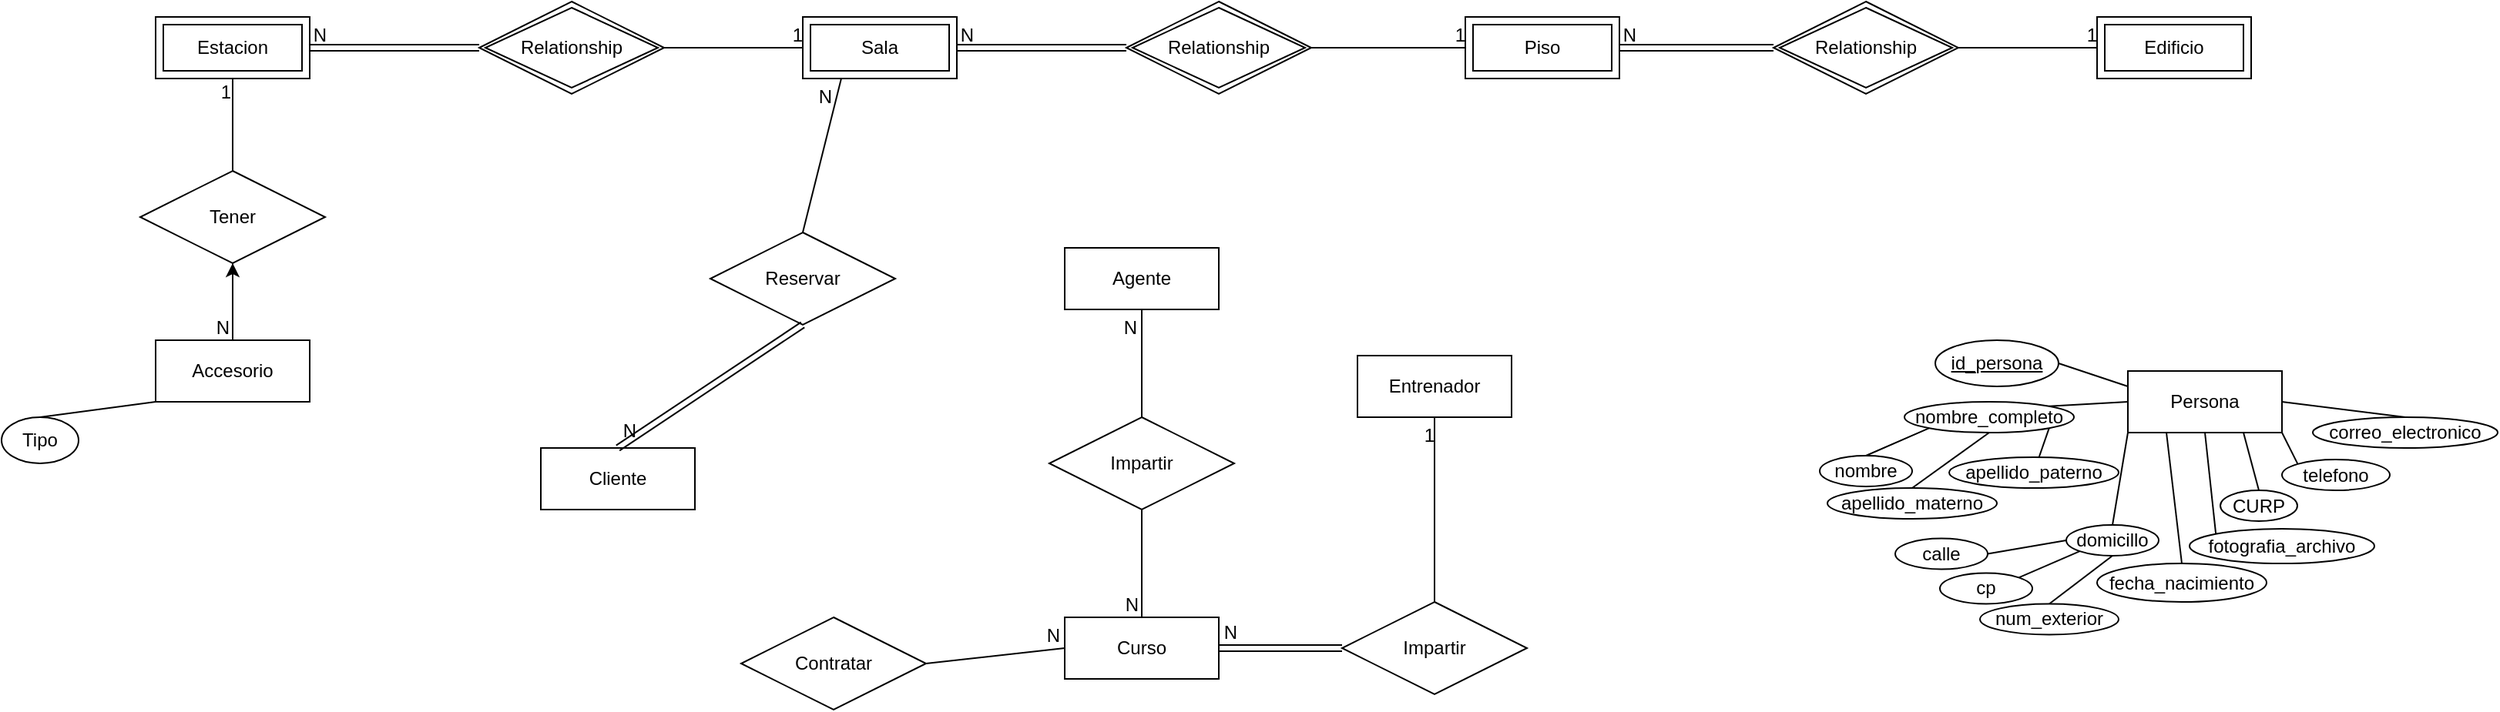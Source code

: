 <mxfile version="20.5.3" type="device"><diagram id="R2lEEEUBdFMjLlhIrx00" name="Page-1"><mxGraphModel dx="874" dy="543" grid="1" gridSize="10" guides="1" tooltips="1" connect="1" arrows="1" fold="1" page="1" pageScale="1" pageWidth="850" pageHeight="1100" math="0" shadow="0" extFonts="Permanent Marker^https://fonts.googleapis.com/css?family=Permanent+Marker"><root><mxCell id="0"/><mxCell id="1" parent="0"/><mxCell id="sEg7_ucqkfpfIKRtz-tE-2" value="Estacion" style="shape=ext;margin=3;double=1;whiteSpace=wrap;html=1;align=center;" vertex="1" parent="1"><mxGeometry x="130" y="80" width="100" height="40" as="geometry"/></mxCell><mxCell id="sEg7_ucqkfpfIKRtz-tE-3" value="Relationship" style="shape=rhombus;double=1;perimeter=rhombusPerimeter;whiteSpace=wrap;html=1;align=center;" vertex="1" parent="1"><mxGeometry x="340" y="70" width="120" height="60" as="geometry"/></mxCell><mxCell id="sEg7_ucqkfpfIKRtz-tE-4" value="Sala" style="shape=ext;margin=3;double=1;whiteSpace=wrap;html=1;align=center;" vertex="1" parent="1"><mxGeometry x="550" y="80" width="100" height="40" as="geometry"/></mxCell><mxCell id="sEg7_ucqkfpfIKRtz-tE-5" value="Relationship" style="shape=rhombus;double=1;perimeter=rhombusPerimeter;whiteSpace=wrap;html=1;align=center;" vertex="1" parent="1"><mxGeometry x="760" y="70" width="120" height="60" as="geometry"/></mxCell><mxCell id="sEg7_ucqkfpfIKRtz-tE-6" value="Piso" style="shape=ext;margin=3;double=1;whiteSpace=wrap;html=1;align=center;" vertex="1" parent="1"><mxGeometry x="980" y="80" width="100" height="40" as="geometry"/></mxCell><mxCell id="sEg7_ucqkfpfIKRtz-tE-7" value="Relationship" style="shape=rhombus;double=1;perimeter=rhombusPerimeter;whiteSpace=wrap;html=1;align=center;" vertex="1" parent="1"><mxGeometry x="1180" y="70" width="120" height="60" as="geometry"/></mxCell><mxCell id="sEg7_ucqkfpfIKRtz-tE-8" value="Edificio" style="shape=ext;margin=3;double=1;whiteSpace=wrap;html=1;align=center;" vertex="1" parent="1"><mxGeometry x="1390" y="80" width="100" height="40" as="geometry"/></mxCell><mxCell id="sEg7_ucqkfpfIKRtz-tE-9" value="Entrenador" style="whiteSpace=wrap;html=1;align=center;" vertex="1" parent="1"><mxGeometry x="910" y="300" width="100" height="40" as="geometry"/></mxCell><mxCell id="sEg7_ucqkfpfIKRtz-tE-16" value="" style="endArrow=none;html=1;rounded=0;exitX=1;exitY=0.5;exitDx=0;exitDy=0;entryX=0;entryY=0.5;entryDx=0;entryDy=0;" edge="1" parent="1" source="sEg7_ucqkfpfIKRtz-tE-7" target="sEg7_ucqkfpfIKRtz-tE-8"><mxGeometry relative="1" as="geometry"><mxPoint x="1180" y="260" as="sourcePoint"/><mxPoint x="1340" y="260" as="targetPoint"/></mxGeometry></mxCell><mxCell id="sEg7_ucqkfpfIKRtz-tE-17" value="1" style="resizable=0;html=1;align=right;verticalAlign=bottom;" connectable="0" vertex="1" parent="sEg7_ucqkfpfIKRtz-tE-16"><mxGeometry x="1" relative="1" as="geometry"/></mxCell><mxCell id="sEg7_ucqkfpfIKRtz-tE-18" value="" style="shape=link;html=1;rounded=0;entryX=1;entryY=0.5;entryDx=0;entryDy=0;exitX=0;exitY=0.5;exitDx=0;exitDy=0;" edge="1" parent="1" source="sEg7_ucqkfpfIKRtz-tE-7" target="sEg7_ucqkfpfIKRtz-tE-6"><mxGeometry relative="1" as="geometry"><mxPoint x="1180" y="260" as="sourcePoint"/><mxPoint x="1340" y="260" as="targetPoint"/></mxGeometry></mxCell><mxCell id="sEg7_ucqkfpfIKRtz-tE-19" value="N" style="resizable=0;html=1;align=right;verticalAlign=bottom;" connectable="0" vertex="1" parent="sEg7_ucqkfpfIKRtz-tE-18"><mxGeometry x="1" relative="1" as="geometry"><mxPoint x="11" as="offset"/></mxGeometry></mxCell><mxCell id="sEg7_ucqkfpfIKRtz-tE-20" value="" style="shape=link;html=1;rounded=0;entryX=1;entryY=0.5;entryDx=0;entryDy=0;exitX=0;exitY=0.5;exitDx=0;exitDy=0;" edge="1" parent="1" source="sEg7_ucqkfpfIKRtz-tE-5" target="sEg7_ucqkfpfIKRtz-tE-4"><mxGeometry relative="1" as="geometry"><mxPoint x="780.0" y="129.26" as="sourcePoint"/><mxPoint x="680.0" y="129.26" as="targetPoint"/></mxGeometry></mxCell><mxCell id="sEg7_ucqkfpfIKRtz-tE-21" value="N" style="resizable=0;html=1;align=right;verticalAlign=bottom;" connectable="0" vertex="1" parent="sEg7_ucqkfpfIKRtz-tE-20"><mxGeometry x="1" relative="1" as="geometry"><mxPoint x="11" as="offset"/></mxGeometry></mxCell><mxCell id="sEg7_ucqkfpfIKRtz-tE-22" value="" style="shape=link;html=1;rounded=0;entryX=1;entryY=0.5;entryDx=0;entryDy=0;" edge="1" parent="1" source="sEg7_ucqkfpfIKRtz-tE-3" target="sEg7_ucqkfpfIKRtz-tE-2"><mxGeometry relative="1" as="geometry"><mxPoint x="340" y="150" as="sourcePoint"/><mxPoint x="230" y="150" as="targetPoint"/></mxGeometry></mxCell><mxCell id="sEg7_ucqkfpfIKRtz-tE-23" value="N" style="resizable=0;html=1;align=right;verticalAlign=bottom;" connectable="0" vertex="1" parent="sEg7_ucqkfpfIKRtz-tE-22"><mxGeometry x="1" relative="1" as="geometry"><mxPoint x="11" as="offset"/></mxGeometry></mxCell><mxCell id="sEg7_ucqkfpfIKRtz-tE-24" value="" style="endArrow=none;html=1;rounded=0;exitX=1;exitY=0.5;exitDx=0;exitDy=0;entryX=0;entryY=0.5;entryDx=0;entryDy=0;" edge="1" parent="1" source="sEg7_ucqkfpfIKRtz-tE-5" target="sEg7_ucqkfpfIKRtz-tE-6"><mxGeometry relative="1" as="geometry"><mxPoint x="880.0" y="130" as="sourcePoint"/><mxPoint x="970" y="130" as="targetPoint"/></mxGeometry></mxCell><mxCell id="sEg7_ucqkfpfIKRtz-tE-25" value="1" style="resizable=0;html=1;align=right;verticalAlign=bottom;" connectable="0" vertex="1" parent="sEg7_ucqkfpfIKRtz-tE-24"><mxGeometry x="1" relative="1" as="geometry"/></mxCell><mxCell id="sEg7_ucqkfpfIKRtz-tE-26" value="" style="endArrow=none;html=1;rounded=0;exitX=1;exitY=0.5;exitDx=0;exitDy=0;entryX=0;entryY=0.5;entryDx=0;entryDy=0;" edge="1" parent="1" source="sEg7_ucqkfpfIKRtz-tE-3" target="sEg7_ucqkfpfIKRtz-tE-4"><mxGeometry relative="1" as="geometry"><mxPoint x="430" y="170" as="sourcePoint"/><mxPoint x="530" y="170" as="targetPoint"/></mxGeometry></mxCell><mxCell id="sEg7_ucqkfpfIKRtz-tE-27" value="1" style="resizable=0;html=1;align=right;verticalAlign=bottom;direction=south;" connectable="0" vertex="1" parent="sEg7_ucqkfpfIKRtz-tE-26"><mxGeometry x="1" relative="1" as="geometry"/></mxCell><mxCell id="sEg7_ucqkfpfIKRtz-tE-28" value="Agente" style="whiteSpace=wrap;html=1;align=center;" vertex="1" parent="1"><mxGeometry x="720" y="230" width="100" height="40" as="geometry"/></mxCell><mxCell id="sEg7_ucqkfpfIKRtz-tE-29" value="Curso" style="whiteSpace=wrap;html=1;align=center;" vertex="1" parent="1"><mxGeometry x="720" y="470" width="100" height="40" as="geometry"/></mxCell><mxCell id="sEg7_ucqkfpfIKRtz-tE-30" value="Cliente" style="whiteSpace=wrap;html=1;align=center;" vertex="1" parent="1"><mxGeometry x="380" y="360" width="100" height="40" as="geometry"/></mxCell><mxCell id="sEg7_ucqkfpfIKRtz-tE-52" value="" style="edgeStyle=orthogonalEdgeStyle;rounded=0;orthogonalLoop=1;jettySize=auto;html=1;" edge="1" parent="1" source="sEg7_ucqkfpfIKRtz-tE-31" target="sEg7_ucqkfpfIKRtz-tE-39"><mxGeometry relative="1" as="geometry"/></mxCell><mxCell id="sEg7_ucqkfpfIKRtz-tE-31" value="Accesorio" style="whiteSpace=wrap;html=1;align=center;" vertex="1" parent="1"><mxGeometry x="130" y="290" width="100" height="40" as="geometry"/></mxCell><mxCell id="sEg7_ucqkfpfIKRtz-tE-32" value="Impartir" style="shape=rhombus;perimeter=rhombusPerimeter;whiteSpace=wrap;html=1;align=center;" vertex="1" parent="1"><mxGeometry x="900" y="460" width="120" height="60" as="geometry"/></mxCell><mxCell id="sEg7_ucqkfpfIKRtz-tE-35" value="" style="shape=link;html=1;rounded=0;entryX=1;entryY=0.5;entryDx=0;entryDy=0;exitX=0;exitY=0.5;exitDx=0;exitDy=0;" edge="1" parent="1" source="sEg7_ucqkfpfIKRtz-tE-32" target="sEg7_ucqkfpfIKRtz-tE-29"><mxGeometry relative="1" as="geometry"><mxPoint x="640" y="540" as="sourcePoint"/><mxPoint x="670" y="460" as="targetPoint"/></mxGeometry></mxCell><mxCell id="sEg7_ucqkfpfIKRtz-tE-36" value="N" style="resizable=0;html=1;align=right;verticalAlign=bottom;" connectable="0" vertex="1" parent="sEg7_ucqkfpfIKRtz-tE-35"><mxGeometry x="1" relative="1" as="geometry"><mxPoint x="12" y="-2" as="offset"/></mxGeometry></mxCell><mxCell id="sEg7_ucqkfpfIKRtz-tE-37" value="" style="endArrow=none;html=1;rounded=0;entryX=0.5;entryY=1;entryDx=0;entryDy=0;exitX=0.5;exitY=0;exitDx=0;exitDy=0;" edge="1" parent="1" source="sEg7_ucqkfpfIKRtz-tE-32" target="sEg7_ucqkfpfIKRtz-tE-9"><mxGeometry relative="1" as="geometry"><mxPoint x="1000" y="420" as="sourcePoint"/><mxPoint x="1110" y="460" as="targetPoint"/></mxGeometry></mxCell><mxCell id="sEg7_ucqkfpfIKRtz-tE-38" value="1" style="resizable=0;html=1;align=right;verticalAlign=bottom;" connectable="0" vertex="1" parent="sEg7_ucqkfpfIKRtz-tE-37"><mxGeometry x="1" relative="1" as="geometry"><mxPoint y="20" as="offset"/></mxGeometry></mxCell><mxCell id="sEg7_ucqkfpfIKRtz-tE-39" value="Tener" style="shape=rhombus;perimeter=rhombusPerimeter;whiteSpace=wrap;html=1;align=center;" vertex="1" parent="1"><mxGeometry x="120" y="180" width="120" height="60" as="geometry"/></mxCell><mxCell id="sEg7_ucqkfpfIKRtz-tE-42" value="" style="endArrow=none;html=1;rounded=0;exitX=0.5;exitY=1;exitDx=0;exitDy=0;entryX=0.5;entryY=0;entryDx=0;entryDy=0;" edge="1" parent="1" source="sEg7_ucqkfpfIKRtz-tE-39" target="sEg7_ucqkfpfIKRtz-tE-31"><mxGeometry relative="1" as="geometry"><mxPoint x="240" y="300" as="sourcePoint"/><mxPoint x="400" y="300" as="targetPoint"/></mxGeometry></mxCell><mxCell id="sEg7_ucqkfpfIKRtz-tE-43" value="N" style="resizable=0;html=1;align=right;verticalAlign=bottom;" connectable="0" vertex="1" parent="sEg7_ucqkfpfIKRtz-tE-42"><mxGeometry x="1" relative="1" as="geometry"><mxPoint x="-2" as="offset"/></mxGeometry></mxCell><mxCell id="sEg7_ucqkfpfIKRtz-tE-44" value="" style="endArrow=none;html=1;rounded=0;exitX=0.5;exitY=0;exitDx=0;exitDy=0;entryX=0.5;entryY=1;entryDx=0;entryDy=0;" edge="1" parent="1" source="sEg7_ucqkfpfIKRtz-tE-39" target="sEg7_ucqkfpfIKRtz-tE-2"><mxGeometry relative="1" as="geometry"><mxPoint x="240" y="300" as="sourcePoint"/><mxPoint x="400" y="300" as="targetPoint"/></mxGeometry></mxCell><mxCell id="sEg7_ucqkfpfIKRtz-tE-45" value="1" style="resizable=0;html=1;align=right;verticalAlign=bottom;" connectable="0" vertex="1" parent="sEg7_ucqkfpfIKRtz-tE-44"><mxGeometry x="1" relative="1" as="geometry"><mxPoint x="-1" y="17" as="offset"/></mxGeometry></mxCell><mxCell id="sEg7_ucqkfpfIKRtz-tE-46" value="Impartir" style="shape=rhombus;perimeter=rhombusPerimeter;whiteSpace=wrap;html=1;align=center;" vertex="1" parent="1"><mxGeometry x="710" y="340" width="120" height="60" as="geometry"/></mxCell><mxCell id="sEg7_ucqkfpfIKRtz-tE-47" value="" style="endArrow=none;html=1;rounded=0;exitX=0.5;exitY=0;exitDx=0;exitDy=0;entryX=0.5;entryY=1;entryDx=0;entryDy=0;" edge="1" parent="1" source="sEg7_ucqkfpfIKRtz-tE-46" target="sEg7_ucqkfpfIKRtz-tE-28"><mxGeometry relative="1" as="geometry"><mxPoint x="830" y="420" as="sourcePoint"/><mxPoint x="990" y="420" as="targetPoint"/></mxGeometry></mxCell><mxCell id="sEg7_ucqkfpfIKRtz-tE-48" value="N" style="resizable=0;html=1;align=right;verticalAlign=bottom;" connectable="0" vertex="1" parent="sEg7_ucqkfpfIKRtz-tE-47"><mxGeometry x="1" relative="1" as="geometry"><mxPoint x="-3" y="20" as="offset"/></mxGeometry></mxCell><mxCell id="sEg7_ucqkfpfIKRtz-tE-49" value="" style="endArrow=none;html=1;rounded=0;exitX=0.5;exitY=1;exitDx=0;exitDy=0;entryX=0.5;entryY=0;entryDx=0;entryDy=0;" edge="1" parent="1" source="sEg7_ucqkfpfIKRtz-tE-46" target="sEg7_ucqkfpfIKRtz-tE-29"><mxGeometry relative="1" as="geometry"><mxPoint x="580" y="480" as="sourcePoint"/><mxPoint x="760" y="420" as="targetPoint"/></mxGeometry></mxCell><mxCell id="sEg7_ucqkfpfIKRtz-tE-50" value="N" style="resizable=0;html=1;align=right;verticalAlign=bottom;" connectable="0" vertex="1" parent="sEg7_ucqkfpfIKRtz-tE-49"><mxGeometry x="1" relative="1" as="geometry"><mxPoint x="-2" as="offset"/></mxGeometry></mxCell><mxCell id="sEg7_ucqkfpfIKRtz-tE-53" value="Reservar" style="shape=rhombus;perimeter=rhombusPerimeter;whiteSpace=wrap;html=1;align=center;" vertex="1" parent="1"><mxGeometry x="490" y="220" width="120" height="60" as="geometry"/></mxCell><mxCell id="sEg7_ucqkfpfIKRtz-tE-54" value="" style="endArrow=none;html=1;rounded=0;exitX=0.5;exitY=0;exitDx=0;exitDy=0;entryX=0.25;entryY=1;entryDx=0;entryDy=0;" edge="1" parent="1" source="sEg7_ucqkfpfIKRtz-tE-53" target="sEg7_ucqkfpfIKRtz-tE-4"><mxGeometry relative="1" as="geometry"><mxPoint x="630" y="210" as="sourcePoint"/><mxPoint x="630" y="140" as="targetPoint"/></mxGeometry></mxCell><mxCell id="sEg7_ucqkfpfIKRtz-tE-55" value="N" style="resizable=0;html=1;align=right;verticalAlign=bottom;" connectable="0" vertex="1" parent="sEg7_ucqkfpfIKRtz-tE-54"><mxGeometry x="1" relative="1" as="geometry"><mxPoint x="-5" y="20" as="offset"/></mxGeometry></mxCell><mxCell id="sEg7_ucqkfpfIKRtz-tE-56" value="" style="shape=link;html=1;rounded=0;entryX=0.5;entryY=0;entryDx=0;entryDy=0;exitX=0.5;exitY=1;exitDx=0;exitDy=0;" edge="1" parent="1" source="sEg7_ucqkfpfIKRtz-tE-53" target="sEg7_ucqkfpfIKRtz-tE-30"><mxGeometry relative="1" as="geometry"><mxPoint x="510" y="330" as="sourcePoint"/><mxPoint x="430" y="330" as="targetPoint"/></mxGeometry></mxCell><mxCell id="sEg7_ucqkfpfIKRtz-tE-57" value="N" style="resizable=0;html=1;align=right;verticalAlign=bottom;" connectable="0" vertex="1" parent="sEg7_ucqkfpfIKRtz-tE-56"><mxGeometry x="1" relative="1" as="geometry"><mxPoint x="12" y="-2" as="offset"/></mxGeometry></mxCell><mxCell id="sEg7_ucqkfpfIKRtz-tE-58" value="Tipo" style="ellipse;whiteSpace=wrap;html=1;align=center;" vertex="1" parent="1"><mxGeometry x="30" y="340" width="50" height="30" as="geometry"/></mxCell><mxCell id="sEg7_ucqkfpfIKRtz-tE-59" value="" style="endArrow=none;html=1;rounded=0;exitX=0.5;exitY=0;exitDx=0;exitDy=0;entryX=0;entryY=1;entryDx=0;entryDy=0;" edge="1" parent="1" source="sEg7_ucqkfpfIKRtz-tE-58" target="sEg7_ucqkfpfIKRtz-tE-31"><mxGeometry relative="1" as="geometry"><mxPoint x="60" y="250" as="sourcePoint"/><mxPoint x="220" y="250" as="targetPoint"/></mxGeometry></mxCell><mxCell id="sEg7_ucqkfpfIKRtz-tE-60" value="Contratar" style="shape=rhombus;perimeter=rhombusPerimeter;whiteSpace=wrap;html=1;align=center;" vertex="1" parent="1"><mxGeometry x="510" y="470" width="120" height="60" as="geometry"/></mxCell><mxCell id="sEg7_ucqkfpfIKRtz-tE-61" value="" style="endArrow=none;html=1;rounded=0;exitX=1;exitY=0.5;exitDx=0;exitDy=0;entryX=0;entryY=0.5;entryDx=0;entryDy=0;" edge="1" parent="1" source="sEg7_ucqkfpfIKRtz-tE-60" target="sEg7_ucqkfpfIKRtz-tE-29"><mxGeometry relative="1" as="geometry"><mxPoint x="810" y="270" as="sourcePoint"/><mxPoint x="970" y="270" as="targetPoint"/></mxGeometry></mxCell><mxCell id="sEg7_ucqkfpfIKRtz-tE-62" value="N" style="resizable=0;html=1;align=right;verticalAlign=bottom;" connectable="0" vertex="1" parent="sEg7_ucqkfpfIKRtz-tE-61"><mxGeometry x="1" relative="1" as="geometry"><mxPoint x="-2" as="offset"/></mxGeometry></mxCell><mxCell id="sEg7_ucqkfpfIKRtz-tE-65" value="Persona" style="whiteSpace=wrap;html=1;align=center;" vertex="1" parent="1"><mxGeometry x="1410" y="310" width="100" height="40" as="geometry"/></mxCell><mxCell id="sEg7_ucqkfpfIKRtz-tE-66" value="id_persona" style="ellipse;whiteSpace=wrap;html=1;align=center;fontStyle=4;" vertex="1" parent="1"><mxGeometry x="1285" y="290" width="80" height="30" as="geometry"/></mxCell><mxCell id="sEg7_ucqkfpfIKRtz-tE-72" value="nombre" style="ellipse;whiteSpace=wrap;html=1;align=center;" vertex="1" parent="1"><mxGeometry x="1210" y="365" width="60" height="20" as="geometry"/></mxCell><mxCell id="sEg7_ucqkfpfIKRtz-tE-73" value="apellido_materno" style="ellipse;whiteSpace=wrap;html=1;align=center;" vertex="1" parent="1"><mxGeometry x="1215" y="386" width="110" height="20" as="geometry"/></mxCell><mxCell id="sEg7_ucqkfpfIKRtz-tE-74" value="apellido_paterno" style="ellipse;whiteSpace=wrap;html=1;align=center;" vertex="1" parent="1"><mxGeometry x="1294" y="366" width="110" height="20" as="geometry"/></mxCell><mxCell id="sEg7_ucqkfpfIKRtz-tE-75" value="fecha_nacimiento" style="ellipse;whiteSpace=wrap;html=1;align=center;" vertex="1" parent="1"><mxGeometry x="1390" y="435" width="110" height="25" as="geometry"/></mxCell><mxCell id="sEg7_ucqkfpfIKRtz-tE-76" value="domicillo" style="ellipse;whiteSpace=wrap;html=1;align=center;" vertex="1" parent="1"><mxGeometry x="1370" y="410" width="60" height="20" as="geometry"/></mxCell><mxCell id="sEg7_ucqkfpfIKRtz-tE-78" value="CURP" style="ellipse;whiteSpace=wrap;html=1;align=center;" vertex="1" parent="1"><mxGeometry x="1470" y="387.5" width="50" height="20" as="geometry"/></mxCell><mxCell id="sEg7_ucqkfpfIKRtz-tE-79" value="fotografia_archivo" style="ellipse;whiteSpace=wrap;html=1;align=center;" vertex="1" parent="1"><mxGeometry x="1450" y="412.5" width="120" height="22.5" as="geometry"/></mxCell><mxCell id="sEg7_ucqkfpfIKRtz-tE-80" value="telefono" style="ellipse;whiteSpace=wrap;html=1;align=center;" vertex="1" parent="1"><mxGeometry x="1510" y="367.5" width="70" height="20" as="geometry"/></mxCell><mxCell id="sEg7_ucqkfpfIKRtz-tE-81" value="correo_electronico" style="ellipse;whiteSpace=wrap;html=1;align=center;" vertex="1" parent="1"><mxGeometry x="1530" y="340" width="120" height="20" as="geometry"/></mxCell><mxCell id="sEg7_ucqkfpfIKRtz-tE-82" value="calle" style="ellipse;whiteSpace=wrap;html=1;align=center;" vertex="1" parent="1"><mxGeometry x="1259" y="418.75" width="60" height="20" as="geometry"/></mxCell><mxCell id="sEg7_ucqkfpfIKRtz-tE-83" value="cp" style="ellipse;whiteSpace=wrap;html=1;align=center;" vertex="1" parent="1"><mxGeometry x="1288" y="441.25" width="60" height="20" as="geometry"/></mxCell><mxCell id="sEg7_ucqkfpfIKRtz-tE-84" value="num_exterior" style="ellipse;whiteSpace=wrap;html=1;align=center;" vertex="1" parent="1"><mxGeometry x="1314" y="461.25" width="90" height="20" as="geometry"/></mxCell><mxCell id="sEg7_ucqkfpfIKRtz-tE-86" value="nombre_completo" style="ellipse;whiteSpace=wrap;html=1;align=center;" vertex="1" parent="1"><mxGeometry x="1265" y="330" width="110" height="20" as="geometry"/></mxCell><mxCell id="sEg7_ucqkfpfIKRtz-tE-87" style="edgeStyle=orthogonalEdgeStyle;rounded=0;orthogonalLoop=1;jettySize=auto;html=1;exitX=0.5;exitY=1;exitDx=0;exitDy=0;" edge="1" parent="1" source="sEg7_ucqkfpfIKRtz-tE-86" target="sEg7_ucqkfpfIKRtz-tE-86"><mxGeometry relative="1" as="geometry"/></mxCell><mxCell id="sEg7_ucqkfpfIKRtz-tE-88" value="" style="endArrow=none;html=1;rounded=0;exitX=0;exitY=0.25;exitDx=0;exitDy=0;entryX=1;entryY=0.5;entryDx=0;entryDy=0;" edge="1" parent="1" source="sEg7_ucqkfpfIKRtz-tE-65" target="sEg7_ucqkfpfIKRtz-tE-66"><mxGeometry relative="1" as="geometry"><mxPoint x="1400" y="510" as="sourcePoint"/><mxPoint x="1560" y="510" as="targetPoint"/></mxGeometry></mxCell><mxCell id="sEg7_ucqkfpfIKRtz-tE-89" value="" style="endArrow=none;html=1;rounded=0;exitX=0;exitY=0.5;exitDx=0;exitDy=0;entryX=1;entryY=0;entryDx=0;entryDy=0;" edge="1" parent="1" source="sEg7_ucqkfpfIKRtz-tE-65" target="sEg7_ucqkfpfIKRtz-tE-86"><mxGeometry relative="1" as="geometry"><mxPoint x="1420" y="330" as="sourcePoint"/><mxPoint x="1380" y="330" as="targetPoint"/></mxGeometry></mxCell><mxCell id="sEg7_ucqkfpfIKRtz-tE-90" value="" style="endArrow=none;html=1;rounded=0;exitX=0;exitY=1;exitDx=0;exitDy=0;entryX=0.5;entryY=0;entryDx=0;entryDy=0;" edge="1" parent="1" source="sEg7_ucqkfpfIKRtz-tE-86" target="sEg7_ucqkfpfIKRtz-tE-72"><mxGeometry relative="1" as="geometry"><mxPoint x="1425" y="325" as="sourcePoint"/><mxPoint x="1385" y="325" as="targetPoint"/></mxGeometry></mxCell><mxCell id="sEg7_ucqkfpfIKRtz-tE-91" value="" style="endArrow=none;html=1;rounded=0;exitX=0.25;exitY=1;exitDx=0;exitDy=0;entryX=0.5;entryY=0;entryDx=0;entryDy=0;" edge="1" parent="1" source="sEg7_ucqkfpfIKRtz-tE-65" target="sEg7_ucqkfpfIKRtz-tE-75"><mxGeometry relative="1" as="geometry"><mxPoint x="1440" y="400" as="sourcePoint"/><mxPoint x="1470" y="390" as="targetPoint"/></mxGeometry></mxCell><mxCell id="sEg7_ucqkfpfIKRtz-tE-92" value="" style="endArrow=none;html=1;rounded=0;exitX=0;exitY=1;exitDx=0;exitDy=0;entryX=0.5;entryY=0;entryDx=0;entryDy=0;" edge="1" parent="1" source="sEg7_ucqkfpfIKRtz-tE-65" target="sEg7_ucqkfpfIKRtz-tE-76"><mxGeometry relative="1" as="geometry"><mxPoint x="1450" y="360" as="sourcePoint"/><mxPoint x="1410" y="360" as="targetPoint"/></mxGeometry></mxCell><mxCell id="sEg7_ucqkfpfIKRtz-tE-93" value="" style="endArrow=none;html=1;rounded=0;exitX=0.5;exitY=1;exitDx=0;exitDy=0;entryX=0.5;entryY=0;entryDx=0;entryDy=0;" edge="1" parent="1" source="sEg7_ucqkfpfIKRtz-tE-86" target="sEg7_ucqkfpfIKRtz-tE-73"><mxGeometry relative="1" as="geometry"><mxPoint x="1290.614" y="356.98" as="sourcePoint"/><mxPoint x="1265" y="375" as="targetPoint"/></mxGeometry></mxCell><mxCell id="sEg7_ucqkfpfIKRtz-tE-94" value="" style="endArrow=none;html=1;rounded=0;exitX=1;exitY=1;exitDx=0;exitDy=0;" edge="1" parent="1" source="sEg7_ucqkfpfIKRtz-tE-86" target="sEg7_ucqkfpfIKRtz-tE-74"><mxGeometry relative="1" as="geometry"><mxPoint x="1300.614" y="366.98" as="sourcePoint"/><mxPoint x="1275" y="385" as="targetPoint"/></mxGeometry></mxCell><mxCell id="sEg7_ucqkfpfIKRtz-tE-95" value="" style="endArrow=none;html=1;rounded=0;exitX=0;exitY=0.5;exitDx=0;exitDy=0;entryX=1;entryY=0.5;entryDx=0;entryDy=0;" edge="1" parent="1" source="sEg7_ucqkfpfIKRtz-tE-76" target="sEg7_ucqkfpfIKRtz-tE-82"><mxGeometry relative="1" as="geometry"><mxPoint x="1335" y="375" as="sourcePoint"/><mxPoint x="1285" y="411" as="targetPoint"/></mxGeometry></mxCell><mxCell id="sEg7_ucqkfpfIKRtz-tE-96" value="" style="endArrow=none;html=1;rounded=0;exitX=0;exitY=1;exitDx=0;exitDy=0;entryX=1;entryY=0;entryDx=0;entryDy=0;" edge="1" parent="1" source="sEg7_ucqkfpfIKRtz-tE-76" target="sEg7_ucqkfpfIKRtz-tE-83"><mxGeometry relative="1" as="geometry"><mxPoint x="1400" y="430" as="sourcePoint"/><mxPoint x="1336.461" y="475.513" as="targetPoint"/></mxGeometry></mxCell><mxCell id="sEg7_ucqkfpfIKRtz-tE-97" value="" style="endArrow=none;html=1;rounded=0;exitX=0.5;exitY=1;exitDx=0;exitDy=0;entryX=0.5;entryY=0;entryDx=0;entryDy=0;" edge="1" parent="1" source="sEg7_ucqkfpfIKRtz-tE-76" target="sEg7_ucqkfpfIKRtz-tE-84"><mxGeometry relative="1" as="geometry"><mxPoint x="1408.539" y="436.987" as="sourcePoint"/><mxPoint x="1360" y="540" as="targetPoint"/></mxGeometry></mxCell><mxCell id="sEg7_ucqkfpfIKRtz-tE-99" value="" style="endArrow=none;html=1;rounded=0;exitX=0.5;exitY=1;exitDx=0;exitDy=0;entryX=0;entryY=0;entryDx=0;entryDy=0;" edge="1" parent="1" source="sEg7_ucqkfpfIKRtz-tE-65" target="sEg7_ucqkfpfIKRtz-tE-79"><mxGeometry relative="1" as="geometry"><mxPoint x="1445" y="360" as="sourcePoint"/><mxPoint x="1485" y="447.5" as="targetPoint"/></mxGeometry></mxCell><mxCell id="sEg7_ucqkfpfIKRtz-tE-100" value="" style="endArrow=none;html=1;rounded=0;exitX=0.75;exitY=1;exitDx=0;exitDy=0;entryX=0.5;entryY=0;entryDx=0;entryDy=0;" edge="1" parent="1" source="sEg7_ucqkfpfIKRtz-tE-65" target="sEg7_ucqkfpfIKRtz-tE-78"><mxGeometry relative="1" as="geometry"><mxPoint x="1470" y="360" as="sourcePoint"/><mxPoint x="1506.836" y="430.554" as="targetPoint"/></mxGeometry></mxCell><mxCell id="sEg7_ucqkfpfIKRtz-tE-101" value="" style="endArrow=none;html=1;rounded=0;exitX=1;exitY=0.5;exitDx=0;exitDy=0;entryX=0.5;entryY=0;entryDx=0;entryDy=0;" edge="1" parent="1" source="sEg7_ucqkfpfIKRtz-tE-65" target="sEg7_ucqkfpfIKRtz-tE-81"><mxGeometry relative="1" as="geometry"><mxPoint x="1495" y="360" as="sourcePoint"/><mxPoint x="1535" y="400" as="targetPoint"/></mxGeometry></mxCell><mxCell id="sEg7_ucqkfpfIKRtz-tE-102" value="" style="endArrow=none;html=1;rounded=0;exitX=1;exitY=1;exitDx=0;exitDy=0;entryX=0;entryY=0;entryDx=0;entryDy=0;" edge="1" parent="1" source="sEg7_ucqkfpfIKRtz-tE-65" target="sEg7_ucqkfpfIKRtz-tE-80"><mxGeometry relative="1" as="geometry"><mxPoint x="1505" y="370" as="sourcePoint"/><mxPoint x="1545" y="410" as="targetPoint"/></mxGeometry></mxCell></root></mxGraphModel></diagram></mxfile>